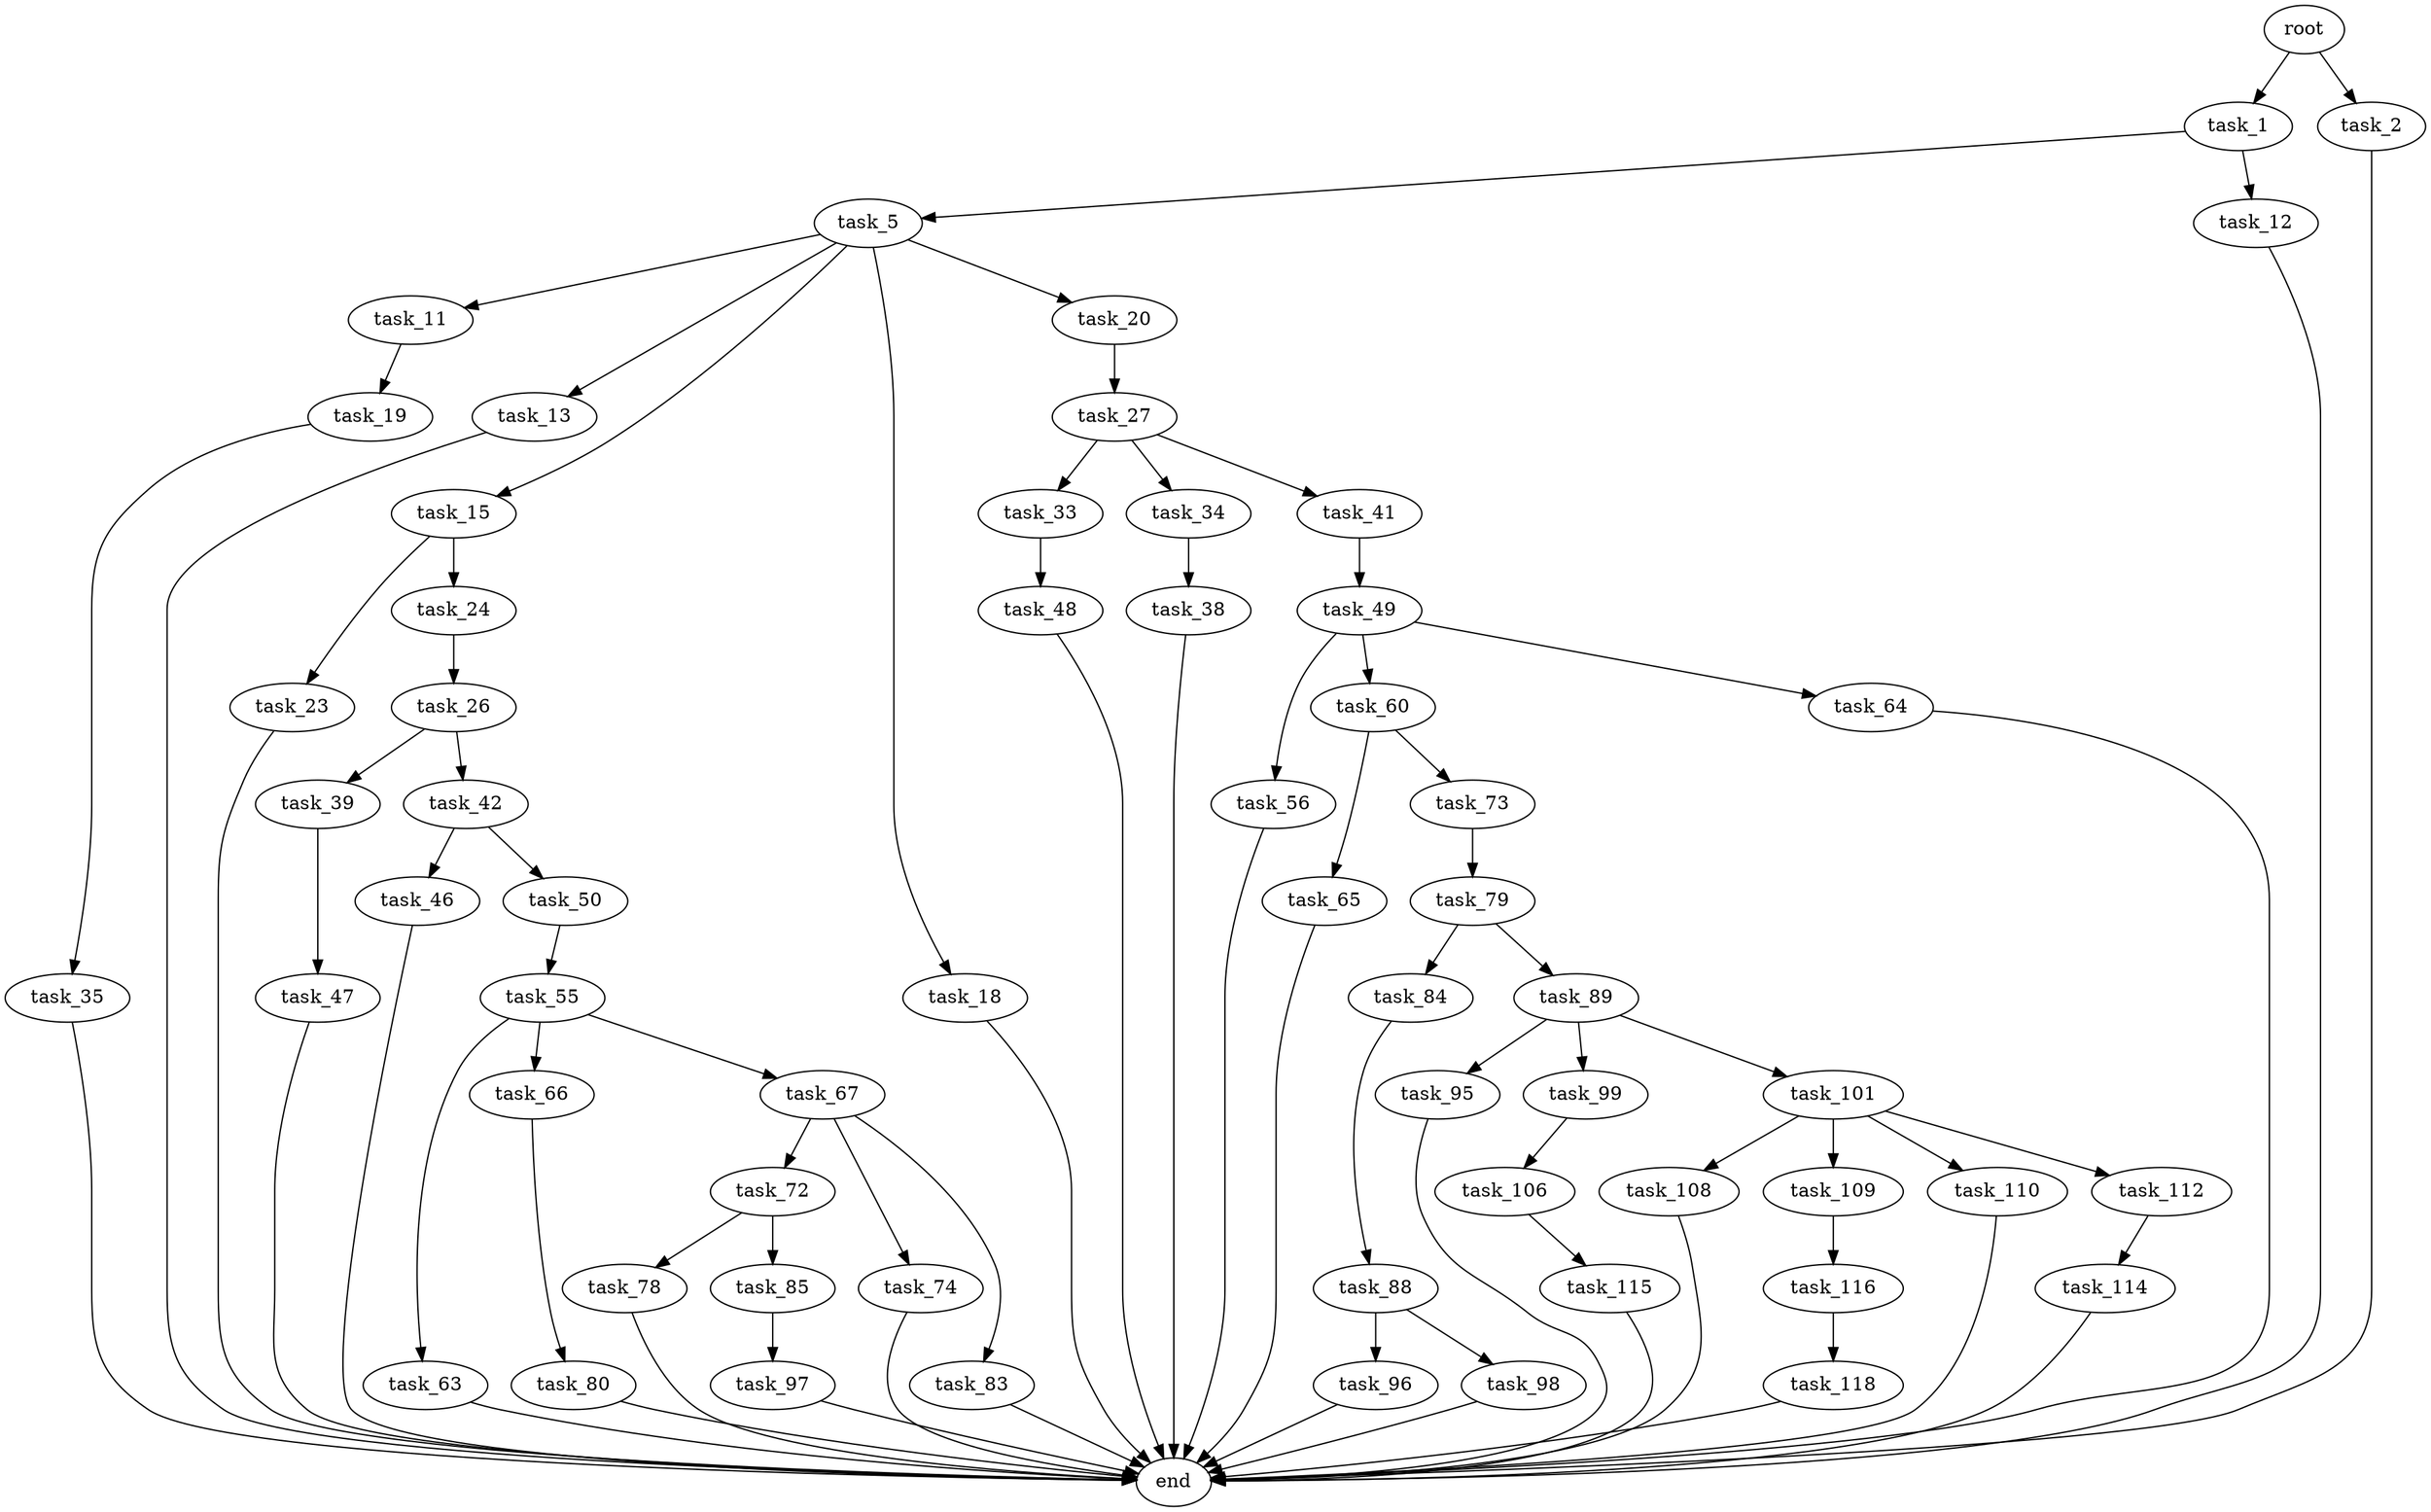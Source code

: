 digraph G {
  root [size="0.000000"];
  task_1 [size="163509536275.000000"];
  task_2 [size="34652965951.000000"];
  task_5 [size="1073741824000.000000"];
  task_11 [size="19734841305.000000"];
  task_12 [size="549755813888.000000"];
  task_13 [size="549755813888.000000"];
  task_15 [size="34433709689.000000"];
  task_18 [size="42736888289.000000"];
  task_19 [size="28991029248.000000"];
  task_20 [size="68719476736.000000"];
  task_23 [size="414273401298.000000"];
  task_24 [size="219243644005.000000"];
  task_26 [size="10158802016.000000"];
  task_27 [size="9169764364.000000"];
  task_33 [size="28991029248.000000"];
  task_34 [size="134217728000.000000"];
  task_35 [size="329624297677.000000"];
  task_38 [size="782757789696.000000"];
  task_39 [size="587074112539.000000"];
  task_41 [size="89465306737.000000"];
  task_42 [size="261355275458.000000"];
  task_46 [size="194605705362.000000"];
  task_47 [size="33754363155.000000"];
  task_48 [size="782757789696.000000"];
  task_49 [size="653257539074.000000"];
  task_50 [size="6128919702.000000"];
  task_55 [size="6797788385.000000"];
  task_56 [size="967863639718.000000"];
  task_60 [size="134708946674.000000"];
  task_63 [size="282355900900.000000"];
  task_64 [size="739799986738.000000"];
  task_65 [size="8589934592.000000"];
  task_66 [size="8589934592.000000"];
  task_67 [size="8589934592.000000"];
  task_72 [size="89247171577.000000"];
  task_73 [size="462310264916.000000"];
  task_74 [size="134217728000.000000"];
  task_78 [size="1073741824000.000000"];
  task_79 [size="68719476736.000000"];
  task_80 [size="935838393677.000000"];
  task_83 [size="28991029248.000000"];
  task_84 [size="368293445632.000000"];
  task_85 [size="28816313368.000000"];
  task_88 [size="782757789696.000000"];
  task_89 [size="231928233984.000000"];
  task_95 [size="302916819900.000000"];
  task_96 [size="23420386264.000000"];
  task_97 [size="2180538921.000000"];
  task_98 [size="38480550553.000000"];
  task_99 [size="3489121769.000000"];
  task_101 [size="8589934592.000000"];
  task_106 [size="28991029248.000000"];
  task_108 [size="30496257555.000000"];
  task_109 [size="45609254633.000000"];
  task_110 [size="28991029248.000000"];
  task_112 [size="30257505159.000000"];
  task_114 [size="8212065584.000000"];
  task_115 [size="16391116082.000000"];
  task_116 [size="8589934592.000000"];
  task_118 [size="1073741824000.000000"];
  end [size="0.000000"];

  root -> task_1 [size="1.000000"];
  root -> task_2 [size="1.000000"];
  task_1 -> task_5 [size="679477248.000000"];
  task_1 -> task_12 [size="679477248.000000"];
  task_2 -> end [size="1.000000"];
  task_5 -> task_11 [size="838860800.000000"];
  task_5 -> task_13 [size="838860800.000000"];
  task_5 -> task_15 [size="838860800.000000"];
  task_5 -> task_18 [size="838860800.000000"];
  task_5 -> task_20 [size="838860800.000000"];
  task_11 -> task_19 [size="411041792.000000"];
  task_12 -> end [size="1.000000"];
  task_13 -> end [size="1.000000"];
  task_15 -> task_23 [size="838860800.000000"];
  task_15 -> task_24 [size="838860800.000000"];
  task_18 -> end [size="1.000000"];
  task_19 -> task_35 [size="75497472.000000"];
  task_20 -> task_27 [size="134217728.000000"];
  task_23 -> end [size="1.000000"];
  task_24 -> task_26 [size="411041792.000000"];
  task_26 -> task_39 [size="301989888.000000"];
  task_26 -> task_42 [size="301989888.000000"];
  task_27 -> task_33 [size="679477248.000000"];
  task_27 -> task_34 [size="679477248.000000"];
  task_27 -> task_41 [size="679477248.000000"];
  task_33 -> task_48 [size="75497472.000000"];
  task_34 -> task_38 [size="209715200.000000"];
  task_35 -> end [size="1.000000"];
  task_38 -> end [size="1.000000"];
  task_39 -> task_47 [size="838860800.000000"];
  task_41 -> task_49 [size="75497472.000000"];
  task_42 -> task_46 [size="536870912.000000"];
  task_42 -> task_50 [size="536870912.000000"];
  task_46 -> end [size="1.000000"];
  task_47 -> end [size="1.000000"];
  task_48 -> end [size="1.000000"];
  task_49 -> task_56 [size="411041792.000000"];
  task_49 -> task_60 [size="411041792.000000"];
  task_49 -> task_64 [size="411041792.000000"];
  task_50 -> task_55 [size="411041792.000000"];
  task_55 -> task_63 [size="134217728.000000"];
  task_55 -> task_66 [size="134217728.000000"];
  task_55 -> task_67 [size="134217728.000000"];
  task_56 -> end [size="1.000000"];
  task_60 -> task_65 [size="411041792.000000"];
  task_60 -> task_73 [size="411041792.000000"];
  task_63 -> end [size="1.000000"];
  task_64 -> end [size="1.000000"];
  task_65 -> end [size="1.000000"];
  task_66 -> task_80 [size="33554432.000000"];
  task_67 -> task_72 [size="33554432.000000"];
  task_67 -> task_74 [size="33554432.000000"];
  task_67 -> task_83 [size="33554432.000000"];
  task_72 -> task_78 [size="301989888.000000"];
  task_72 -> task_85 [size="301989888.000000"];
  task_73 -> task_79 [size="301989888.000000"];
  task_74 -> end [size="1.000000"];
  task_78 -> end [size="1.000000"];
  task_79 -> task_84 [size="134217728.000000"];
  task_79 -> task_89 [size="134217728.000000"];
  task_80 -> end [size="1.000000"];
  task_83 -> end [size="1.000000"];
  task_84 -> task_88 [size="411041792.000000"];
  task_85 -> task_97 [size="33554432.000000"];
  task_88 -> task_96 [size="679477248.000000"];
  task_88 -> task_98 [size="679477248.000000"];
  task_89 -> task_95 [size="301989888.000000"];
  task_89 -> task_99 [size="301989888.000000"];
  task_89 -> task_101 [size="301989888.000000"];
  task_95 -> end [size="1.000000"];
  task_96 -> end [size="1.000000"];
  task_97 -> end [size="1.000000"];
  task_98 -> end [size="1.000000"];
  task_99 -> task_106 [size="75497472.000000"];
  task_101 -> task_108 [size="33554432.000000"];
  task_101 -> task_109 [size="33554432.000000"];
  task_101 -> task_110 [size="33554432.000000"];
  task_101 -> task_112 [size="33554432.000000"];
  task_106 -> task_115 [size="75497472.000000"];
  task_108 -> end [size="1.000000"];
  task_109 -> task_116 [size="209715200.000000"];
  task_110 -> end [size="1.000000"];
  task_112 -> task_114 [size="838860800.000000"];
  task_114 -> end [size="1.000000"];
  task_115 -> end [size="1.000000"];
  task_116 -> task_118 [size="33554432.000000"];
  task_118 -> end [size="1.000000"];
}
